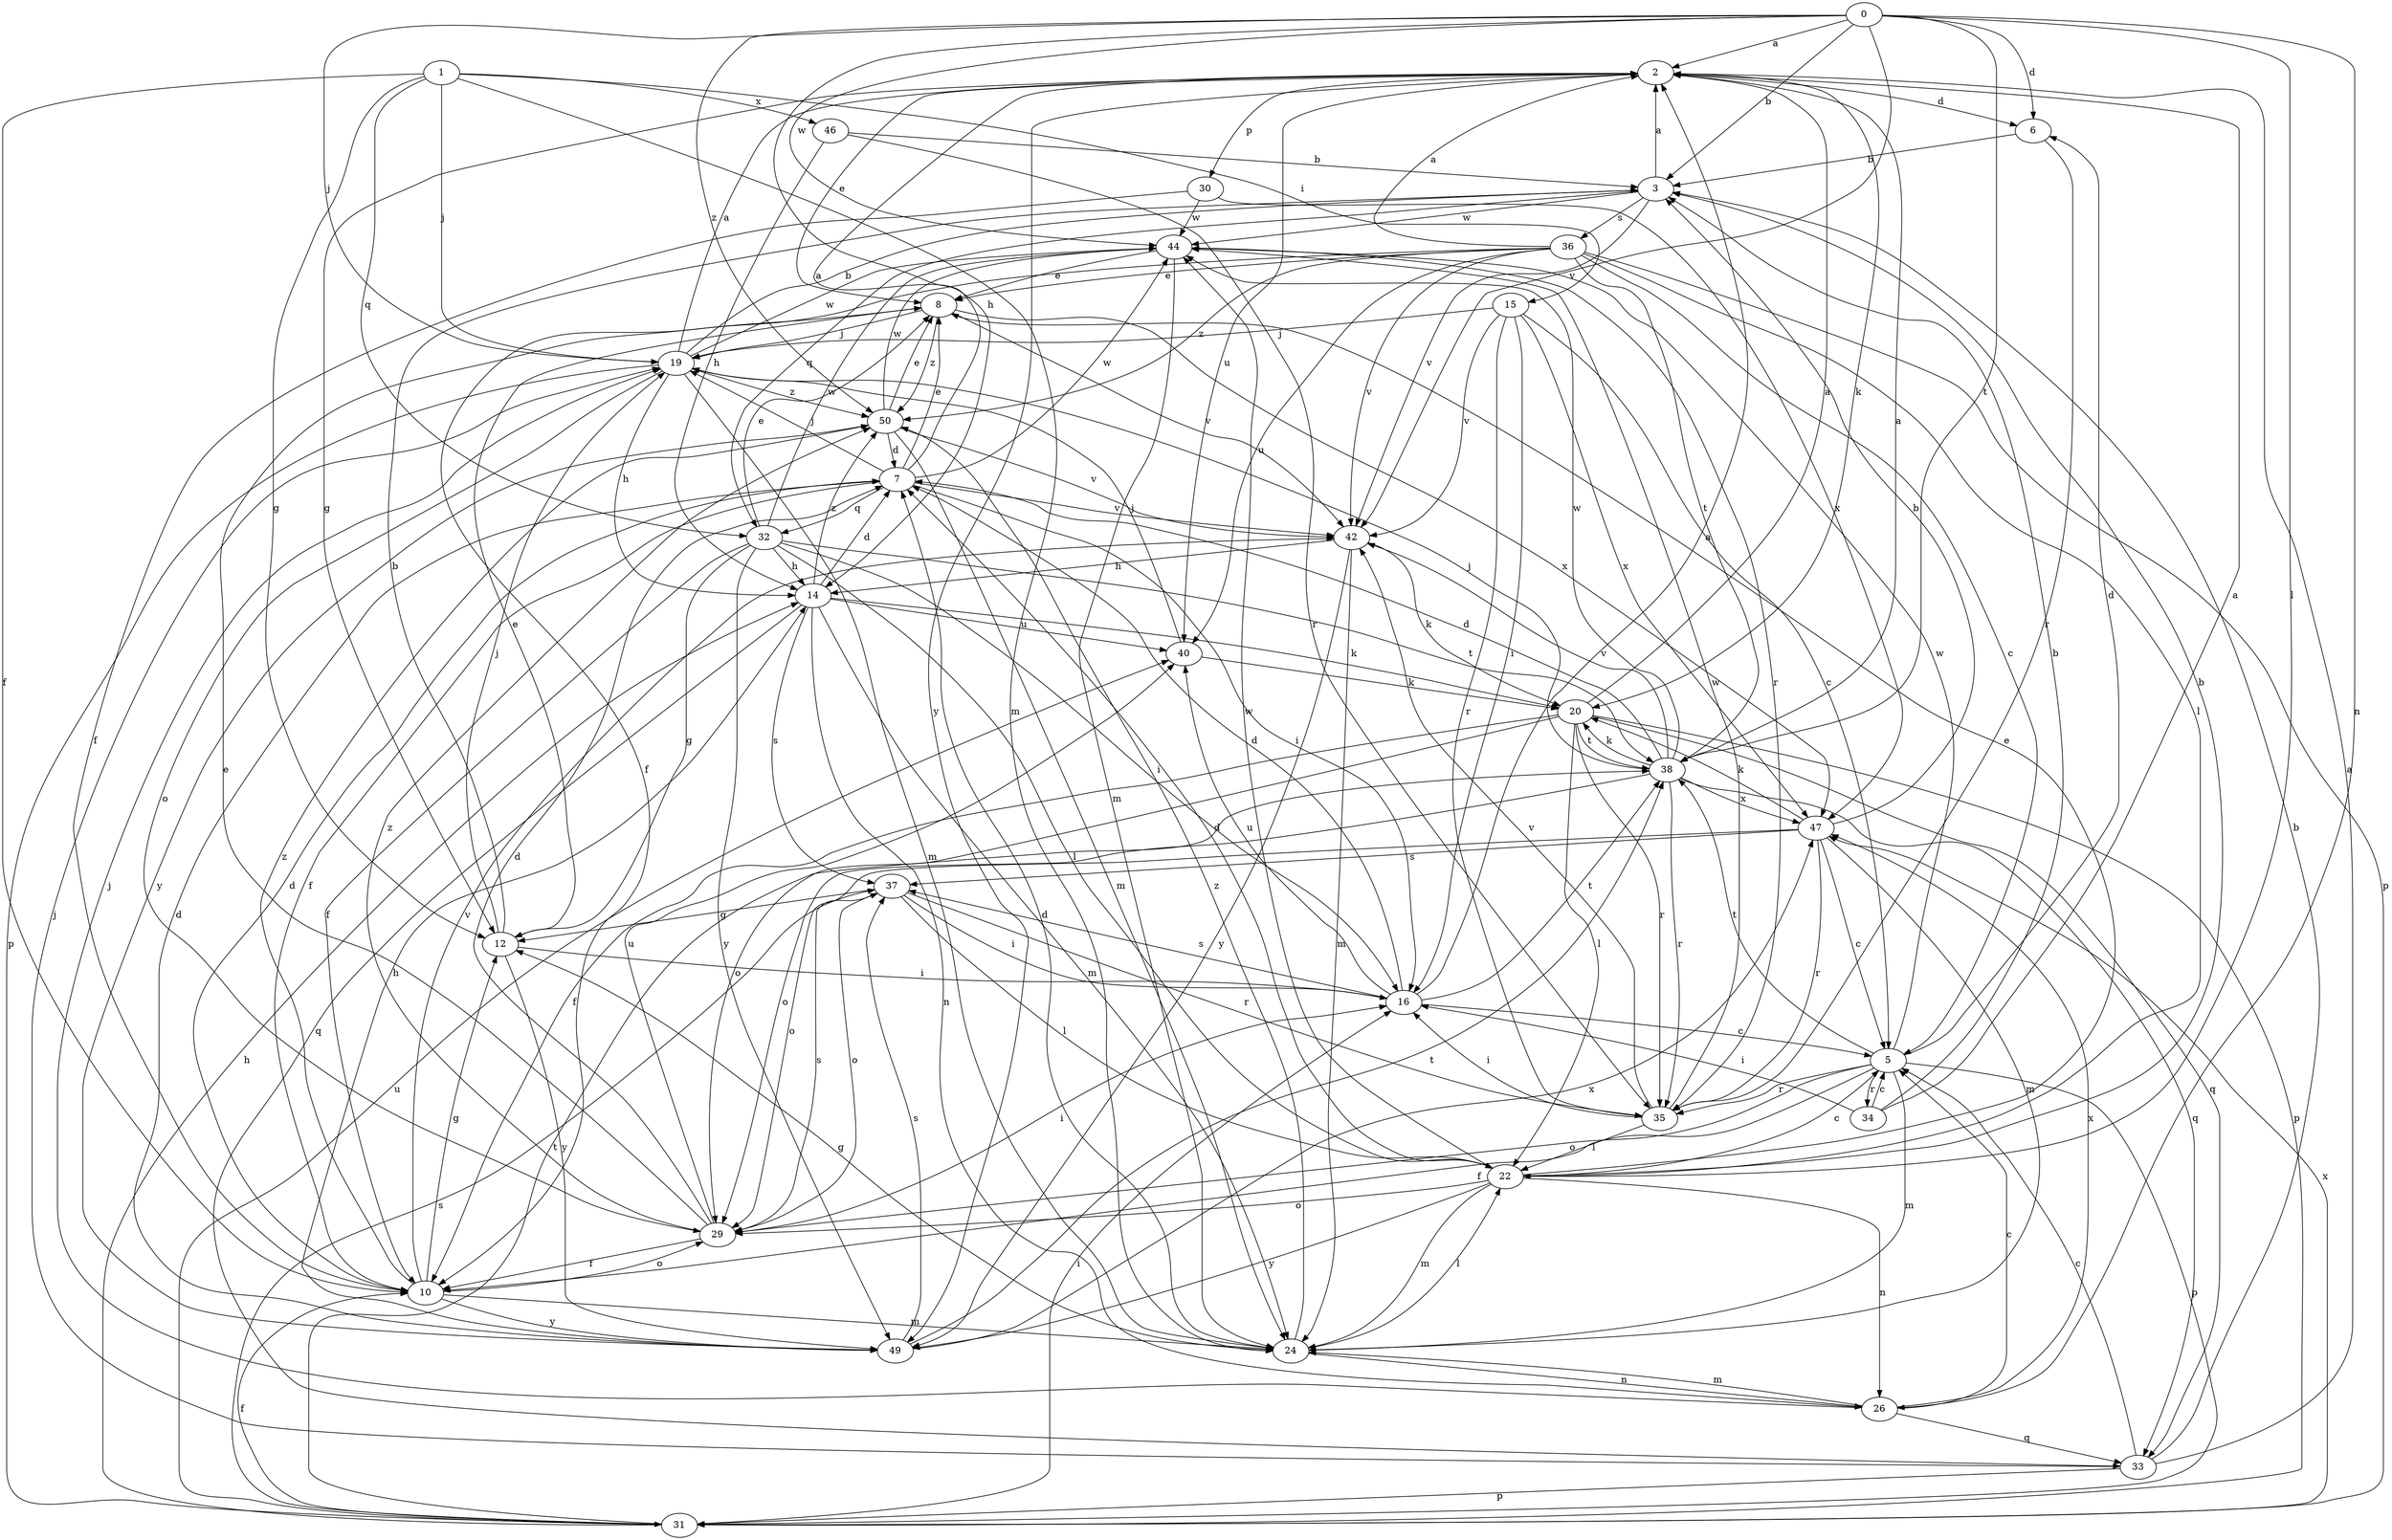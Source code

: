 strict digraph  {
0;
1;
2;
3;
5;
6;
7;
8;
10;
12;
14;
15;
16;
19;
20;
22;
24;
26;
29;
30;
31;
32;
33;
34;
35;
36;
37;
38;
40;
42;
44;
46;
47;
49;
50;
0 -> 2  [label=a];
0 -> 3  [label=b];
0 -> 6  [label=d];
0 -> 14  [label=h];
0 -> 19  [label=j];
0 -> 22  [label=l];
0 -> 26  [label=n];
0 -> 38  [label=t];
0 -> 42  [label=v];
0 -> 44  [label=w];
0 -> 50  [label=z];
1 -> 10  [label=f];
1 -> 12  [label=g];
1 -> 15  [label=i];
1 -> 19  [label=j];
1 -> 24  [label=m];
1 -> 32  [label=q];
1 -> 46  [label=x];
2 -> 6  [label=d];
2 -> 8  [label=e];
2 -> 12  [label=g];
2 -> 20  [label=k];
2 -> 30  [label=p];
2 -> 40  [label=u];
2 -> 49  [label=y];
3 -> 2  [label=a];
3 -> 32  [label=q];
3 -> 36  [label=s];
3 -> 42  [label=v];
3 -> 44  [label=w];
5 -> 6  [label=d];
5 -> 10  [label=f];
5 -> 24  [label=m];
5 -> 29  [label=o];
5 -> 31  [label=p];
5 -> 34  [label=r];
5 -> 35  [label=r];
5 -> 38  [label=t];
5 -> 44  [label=w];
6 -> 3  [label=b];
6 -> 35  [label=r];
7 -> 2  [label=a];
7 -> 8  [label=e];
7 -> 10  [label=f];
7 -> 16  [label=i];
7 -> 19  [label=j];
7 -> 32  [label=q];
7 -> 42  [label=v];
7 -> 44  [label=w];
8 -> 19  [label=j];
8 -> 42  [label=v];
8 -> 47  [label=x];
8 -> 50  [label=z];
10 -> 7  [label=d];
10 -> 12  [label=g];
10 -> 24  [label=m];
10 -> 29  [label=o];
10 -> 42  [label=v];
10 -> 49  [label=y];
10 -> 50  [label=z];
12 -> 3  [label=b];
12 -> 8  [label=e];
12 -> 16  [label=i];
12 -> 19  [label=j];
12 -> 49  [label=y];
14 -> 7  [label=d];
14 -> 20  [label=k];
14 -> 24  [label=m];
14 -> 26  [label=n];
14 -> 33  [label=q];
14 -> 37  [label=s];
14 -> 40  [label=u];
14 -> 50  [label=z];
15 -> 5  [label=c];
15 -> 16  [label=i];
15 -> 19  [label=j];
15 -> 35  [label=r];
15 -> 42  [label=v];
15 -> 47  [label=x];
16 -> 2  [label=a];
16 -> 5  [label=c];
16 -> 7  [label=d];
16 -> 37  [label=s];
16 -> 38  [label=t];
16 -> 40  [label=u];
19 -> 2  [label=a];
19 -> 3  [label=b];
19 -> 14  [label=h];
19 -> 24  [label=m];
19 -> 29  [label=o];
19 -> 31  [label=p];
19 -> 44  [label=w];
19 -> 50  [label=z];
20 -> 2  [label=a];
20 -> 10  [label=f];
20 -> 22  [label=l];
20 -> 29  [label=o];
20 -> 31  [label=p];
20 -> 33  [label=q];
20 -> 35  [label=r];
20 -> 38  [label=t];
22 -> 3  [label=b];
22 -> 5  [label=c];
22 -> 7  [label=d];
22 -> 8  [label=e];
22 -> 24  [label=m];
22 -> 26  [label=n];
22 -> 29  [label=o];
22 -> 44  [label=w];
22 -> 49  [label=y];
24 -> 7  [label=d];
24 -> 12  [label=g];
24 -> 22  [label=l];
24 -> 26  [label=n];
24 -> 50  [label=z];
26 -> 5  [label=c];
26 -> 19  [label=j];
26 -> 24  [label=m];
26 -> 33  [label=q];
26 -> 47  [label=x];
29 -> 7  [label=d];
29 -> 8  [label=e];
29 -> 10  [label=f];
29 -> 16  [label=i];
29 -> 37  [label=s];
29 -> 40  [label=u];
29 -> 50  [label=z];
30 -> 10  [label=f];
30 -> 44  [label=w];
30 -> 47  [label=x];
31 -> 10  [label=f];
31 -> 14  [label=h];
31 -> 16  [label=i];
31 -> 37  [label=s];
31 -> 38  [label=t];
31 -> 40  [label=u];
31 -> 47  [label=x];
32 -> 8  [label=e];
32 -> 10  [label=f];
32 -> 12  [label=g];
32 -> 14  [label=h];
32 -> 16  [label=i];
32 -> 22  [label=l];
32 -> 38  [label=t];
32 -> 44  [label=w];
32 -> 49  [label=y];
33 -> 2  [label=a];
33 -> 3  [label=b];
33 -> 5  [label=c];
33 -> 19  [label=j];
33 -> 31  [label=p];
34 -> 2  [label=a];
34 -> 3  [label=b];
34 -> 5  [label=c];
34 -> 16  [label=i];
35 -> 16  [label=i];
35 -> 22  [label=l];
35 -> 42  [label=v];
35 -> 44  [label=w];
36 -> 2  [label=a];
36 -> 5  [label=c];
36 -> 8  [label=e];
36 -> 10  [label=f];
36 -> 22  [label=l];
36 -> 31  [label=p];
36 -> 38  [label=t];
36 -> 40  [label=u];
36 -> 42  [label=v];
36 -> 50  [label=z];
37 -> 12  [label=g];
37 -> 16  [label=i];
37 -> 22  [label=l];
37 -> 29  [label=o];
37 -> 35  [label=r];
38 -> 2  [label=a];
38 -> 7  [label=d];
38 -> 19  [label=j];
38 -> 20  [label=k];
38 -> 29  [label=o];
38 -> 33  [label=q];
38 -> 35  [label=r];
38 -> 42  [label=v];
38 -> 44  [label=w];
38 -> 47  [label=x];
40 -> 19  [label=j];
40 -> 20  [label=k];
42 -> 14  [label=h];
42 -> 20  [label=k];
42 -> 24  [label=m];
42 -> 49  [label=y];
44 -> 8  [label=e];
44 -> 24  [label=m];
44 -> 35  [label=r];
46 -> 3  [label=b];
46 -> 14  [label=h];
46 -> 35  [label=r];
47 -> 3  [label=b];
47 -> 5  [label=c];
47 -> 20  [label=k];
47 -> 24  [label=m];
47 -> 29  [label=o];
47 -> 35  [label=r];
47 -> 37  [label=s];
49 -> 7  [label=d];
49 -> 14  [label=h];
49 -> 37  [label=s];
49 -> 38  [label=t];
49 -> 47  [label=x];
50 -> 7  [label=d];
50 -> 8  [label=e];
50 -> 24  [label=m];
50 -> 42  [label=v];
50 -> 44  [label=w];
50 -> 49  [label=y];
}

